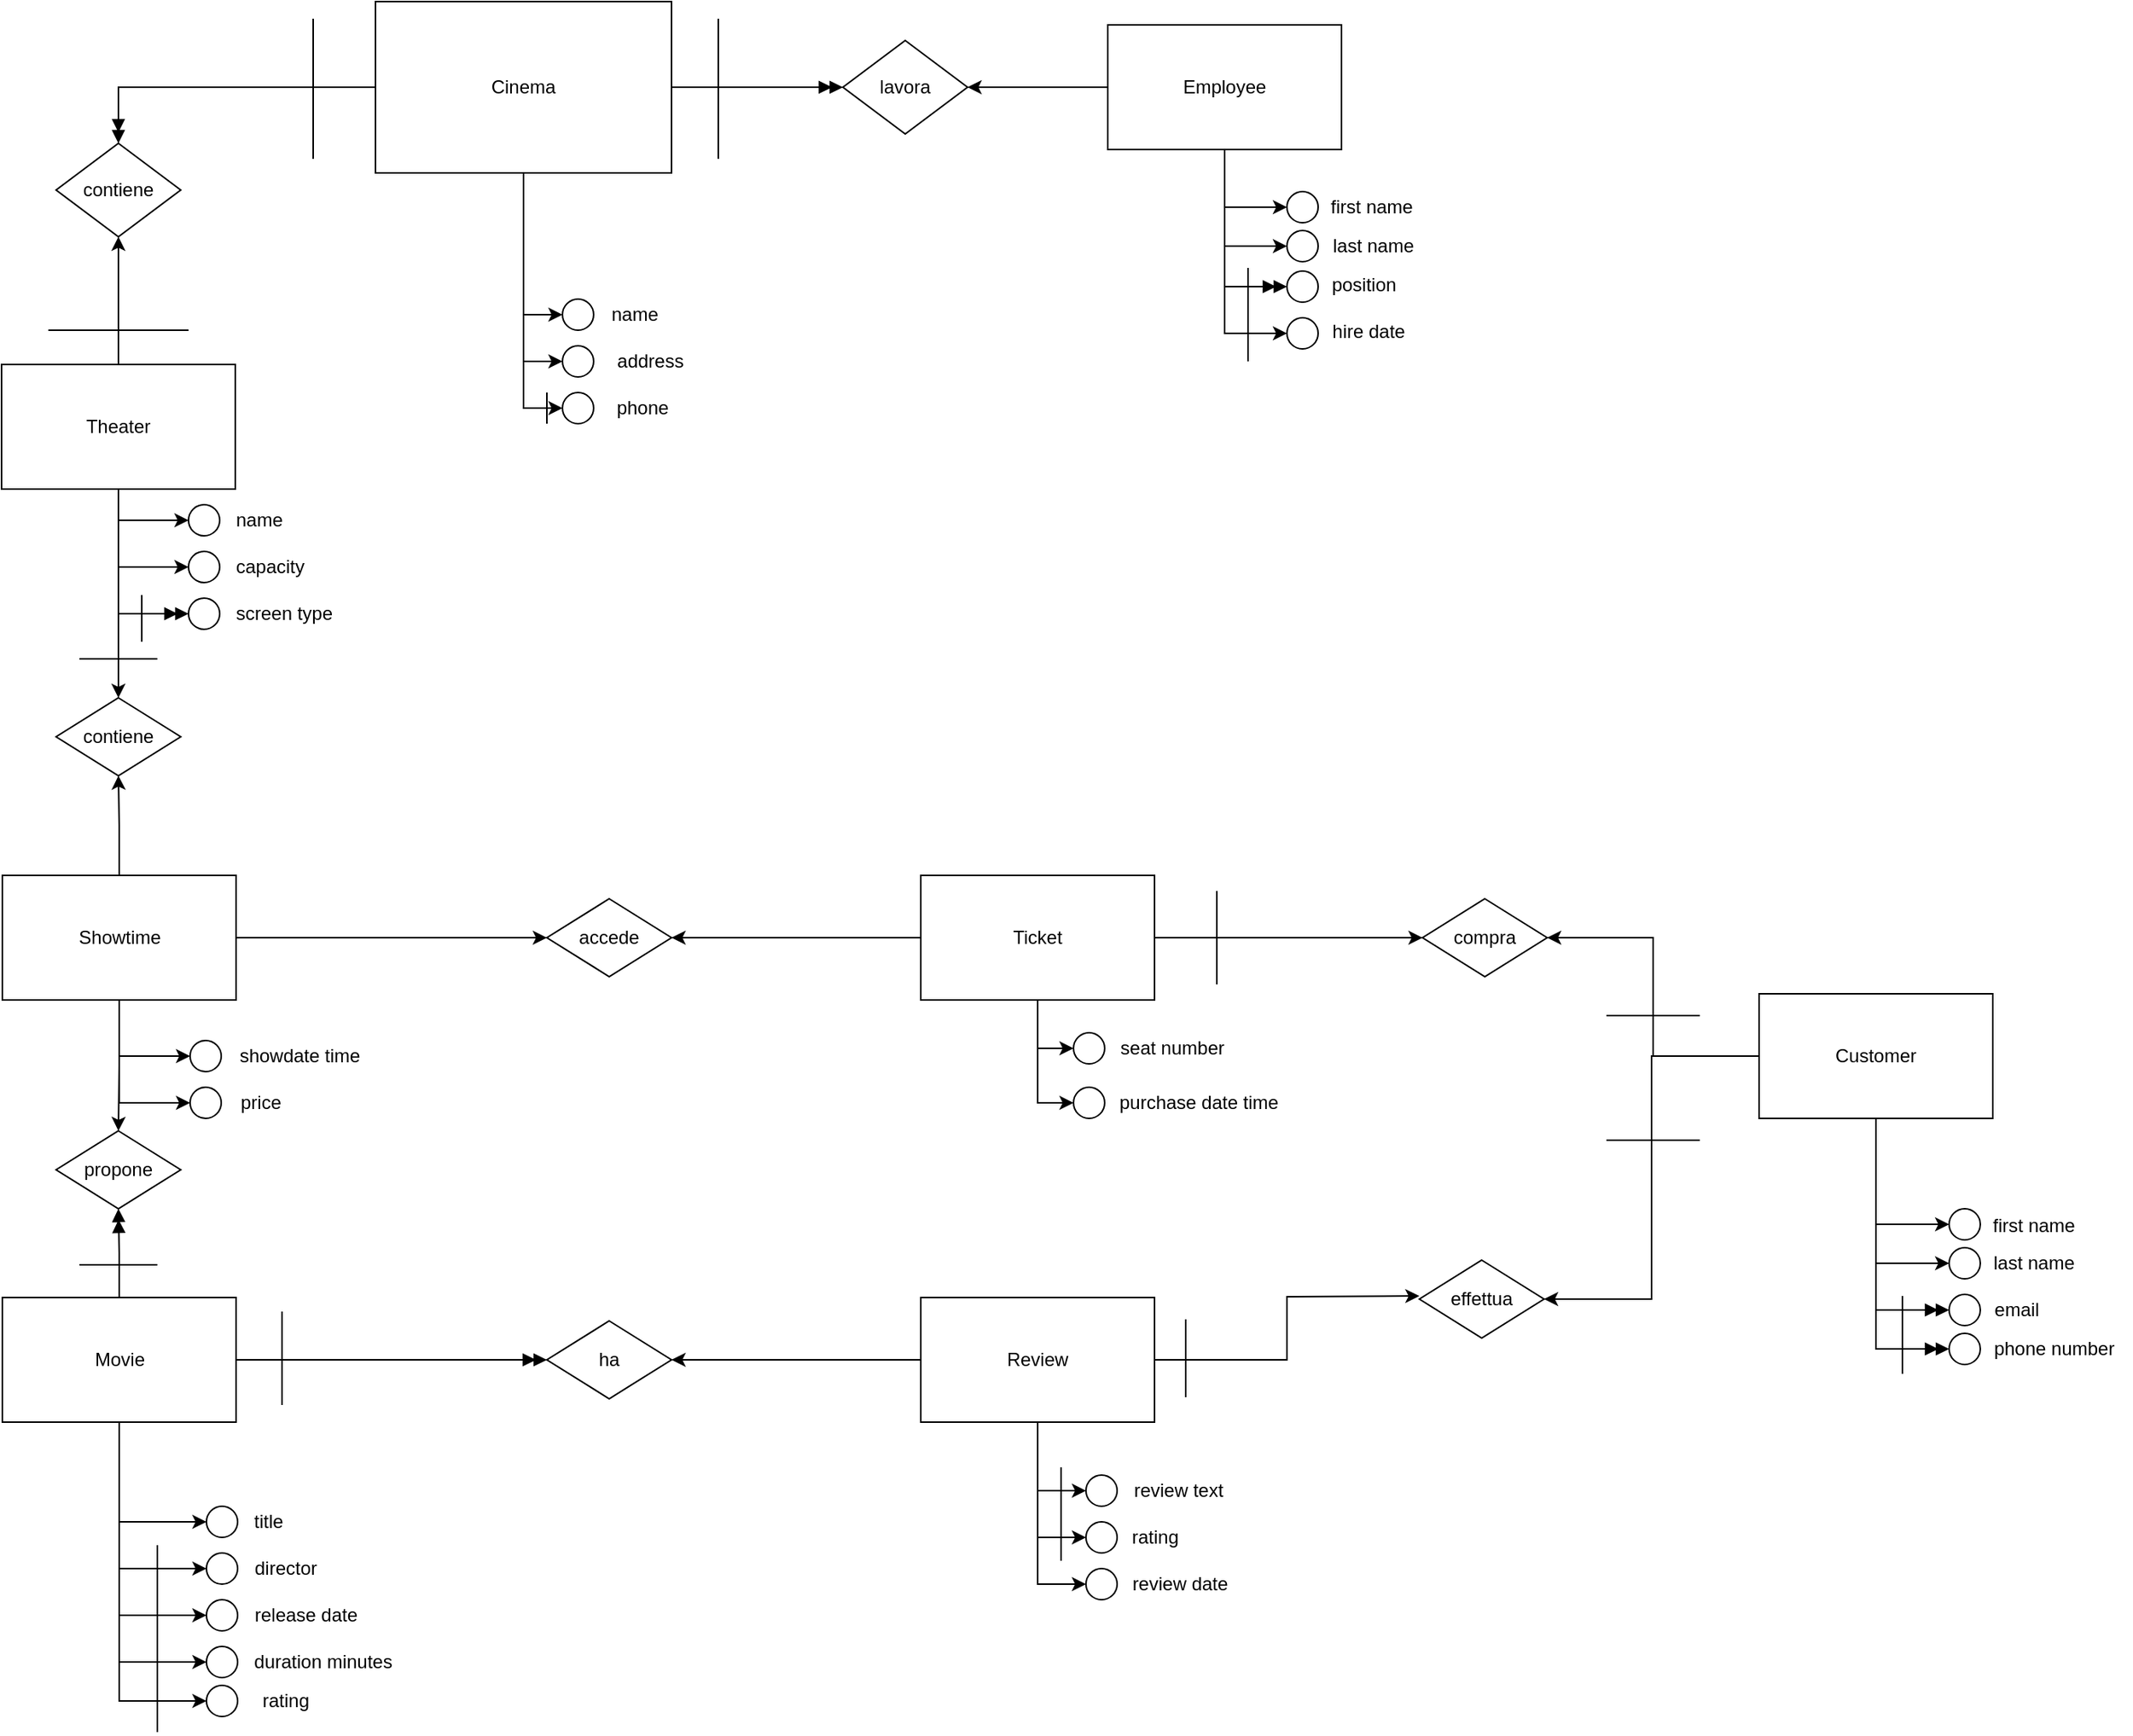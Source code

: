 <mxfile version="23.1.5" type="device">
  <diagram name="Pagina-1" id="6ZSMdHpR4-rC5X0mY254">
    <mxGraphModel dx="2300" dy="1699" grid="1" gridSize="10" guides="1" tooltips="1" connect="1" arrows="1" fold="1" page="0" pageScale="1" pageWidth="827" pageHeight="1169" math="0" shadow="0">
      <root>
        <mxCell id="0" />
        <mxCell id="1" parent="0" />
        <mxCell id="l6iWQp9dj2jAlaysU-fF-5" style="edgeStyle=orthogonalEdgeStyle;rounded=0;orthogonalLoop=1;jettySize=auto;html=1;entryX=0;entryY=0.5;entryDx=0;entryDy=0;" parent="1" source="l6iWQp9dj2jAlaysU-fF-1" target="l6iWQp9dj2jAlaysU-fF-4" edge="1">
          <mxGeometry relative="1" as="geometry" />
        </mxCell>
        <mxCell id="l6iWQp9dj2jAlaysU-fF-6" style="edgeStyle=orthogonalEdgeStyle;rounded=0;orthogonalLoop=1;jettySize=auto;html=1;entryX=0;entryY=0.5;entryDx=0;entryDy=0;" parent="1" source="l6iWQp9dj2jAlaysU-fF-1" target="l6iWQp9dj2jAlaysU-fF-3" edge="1">
          <mxGeometry relative="1" as="geometry" />
        </mxCell>
        <mxCell id="l6iWQp9dj2jAlaysU-fF-7" style="edgeStyle=orthogonalEdgeStyle;rounded=0;orthogonalLoop=1;jettySize=auto;html=1;entryX=0;entryY=0.5;entryDx=0;entryDy=0;" parent="1" source="l6iWQp9dj2jAlaysU-fF-1" target="l6iWQp9dj2jAlaysU-fF-2" edge="1">
          <mxGeometry relative="1" as="geometry" />
        </mxCell>
        <mxCell id="l6iWQp9dj2jAlaysU-fF-98" style="edgeStyle=orthogonalEdgeStyle;rounded=0;orthogonalLoop=1;jettySize=auto;html=1;entryX=0.5;entryY=0;entryDx=0;entryDy=0;endArrow=doubleBlock;endFill=1;" parent="1" source="l6iWQp9dj2jAlaysU-fF-1" target="l6iWQp9dj2jAlaysU-fF-97" edge="1">
          <mxGeometry relative="1" as="geometry" />
        </mxCell>
        <mxCell id="l6iWQp9dj2jAlaysU-fF-112" style="edgeStyle=orthogonalEdgeStyle;rounded=0;orthogonalLoop=1;jettySize=auto;html=1;entryX=0;entryY=0.5;entryDx=0;entryDy=0;endArrow=doubleBlock;endFill=1;" parent="1" source="l6iWQp9dj2jAlaysU-fF-1" target="l6iWQp9dj2jAlaysU-fF-111" edge="1">
          <mxGeometry relative="1" as="geometry" />
        </mxCell>
        <mxCell id="l6iWQp9dj2jAlaysU-fF-1" value="Cinema" style="rounded=0;whiteSpace=wrap;html=1;" parent="1" vertex="1">
          <mxGeometry x="-380" y="-631" width="190" height="110" as="geometry" />
        </mxCell>
        <mxCell id="l6iWQp9dj2jAlaysU-fF-2" value="" style="ellipse;whiteSpace=wrap;html=1;aspect=fixed;" parent="1" vertex="1">
          <mxGeometry x="-260" y="-440" width="20" height="20" as="geometry" />
        </mxCell>
        <mxCell id="l6iWQp9dj2jAlaysU-fF-3" value="" style="ellipse;whiteSpace=wrap;html=1;aspect=fixed;fillColor=#FFFFFF;" parent="1" vertex="1">
          <mxGeometry x="-260" y="-410" width="20" height="20" as="geometry" />
        </mxCell>
        <mxCell id="l6iWQp9dj2jAlaysU-fF-4" value="" style="ellipse;whiteSpace=wrap;html=1;aspect=fixed;" parent="1" vertex="1">
          <mxGeometry x="-260" y="-380" width="20" height="20" as="geometry" />
        </mxCell>
        <mxCell id="l6iWQp9dj2jAlaysU-fF-8" value="name" style="text;html=1;align=center;verticalAlign=middle;resizable=0;points=[];autosize=1;strokeColor=none;fillColor=none;" parent="1" vertex="1">
          <mxGeometry x="-239" y="-445" width="50" height="30" as="geometry" />
        </mxCell>
        <mxCell id="l6iWQp9dj2jAlaysU-fF-9" value="address" style="text;html=1;align=center;verticalAlign=middle;resizable=0;points=[];autosize=1;strokeColor=none;fillColor=none;" parent="1" vertex="1">
          <mxGeometry x="-239" y="-415" width="70" height="30" as="geometry" />
        </mxCell>
        <mxCell id="l6iWQp9dj2jAlaysU-fF-10" value="phone" style="text;html=1;align=center;verticalAlign=middle;resizable=0;points=[];autosize=1;strokeColor=none;fillColor=none;" parent="1" vertex="1">
          <mxGeometry x="-239" y="-385" width="60" height="30" as="geometry" />
        </mxCell>
        <mxCell id="l6iWQp9dj2jAlaysU-fF-19" style="edgeStyle=orthogonalEdgeStyle;rounded=0;orthogonalLoop=1;jettySize=auto;html=1;entryX=0;entryY=0.5;entryDx=0;entryDy=0;endArrow=doubleBlock;endFill=1;" parent="1" source="l6iWQp9dj2jAlaysU-fF-11" target="l6iWQp9dj2jAlaysU-fF-15" edge="1">
          <mxGeometry relative="1" as="geometry" />
        </mxCell>
        <mxCell id="l6iWQp9dj2jAlaysU-fF-20" style="edgeStyle=orthogonalEdgeStyle;rounded=0;orthogonalLoop=1;jettySize=auto;html=1;entryX=0;entryY=0.5;entryDx=0;entryDy=0;" parent="1" source="l6iWQp9dj2jAlaysU-fF-11" target="l6iWQp9dj2jAlaysU-fF-14" edge="1">
          <mxGeometry relative="1" as="geometry" />
        </mxCell>
        <mxCell id="l6iWQp9dj2jAlaysU-fF-21" style="edgeStyle=orthogonalEdgeStyle;rounded=0;orthogonalLoop=1;jettySize=auto;html=1;entryX=0;entryY=0.5;entryDx=0;entryDy=0;" parent="1" source="l6iWQp9dj2jAlaysU-fF-11" target="l6iWQp9dj2jAlaysU-fF-13" edge="1">
          <mxGeometry relative="1" as="geometry" />
        </mxCell>
        <mxCell id="l6iWQp9dj2jAlaysU-fF-99" style="edgeStyle=orthogonalEdgeStyle;rounded=0;orthogonalLoop=1;jettySize=auto;html=1;entryX=0.5;entryY=1;entryDx=0;entryDy=0;endArrow=classic;endFill=1;" parent="1" source="l6iWQp9dj2jAlaysU-fF-11" target="l6iWQp9dj2jAlaysU-fF-97" edge="1">
          <mxGeometry relative="1" as="geometry" />
        </mxCell>
        <mxCell id="l6iWQp9dj2jAlaysU-fF-122" style="edgeStyle=orthogonalEdgeStyle;rounded=0;orthogonalLoop=1;jettySize=auto;html=1;entryX=0.5;entryY=0;entryDx=0;entryDy=0;endArrow=classic;endFill=1;" parent="1" source="l6iWQp9dj2jAlaysU-fF-11" target="l6iWQp9dj2jAlaysU-fF-121" edge="1">
          <mxGeometry relative="1" as="geometry" />
        </mxCell>
        <mxCell id="l6iWQp9dj2jAlaysU-fF-11" value="Theater" style="rounded=0;whiteSpace=wrap;html=1;" parent="1" vertex="1">
          <mxGeometry x="-620" y="-398" width="150" height="80" as="geometry" />
        </mxCell>
        <mxCell id="l6iWQp9dj2jAlaysU-fF-13" value="" style="ellipse;whiteSpace=wrap;html=1;aspect=fixed;" parent="1" vertex="1">
          <mxGeometry x="-500" y="-308" width="20" height="20" as="geometry" />
        </mxCell>
        <mxCell id="l6iWQp9dj2jAlaysU-fF-14" value="" style="ellipse;whiteSpace=wrap;html=1;aspect=fixed;" parent="1" vertex="1">
          <mxGeometry x="-500" y="-278" width="20" height="20" as="geometry" />
        </mxCell>
        <mxCell id="l6iWQp9dj2jAlaysU-fF-15" value="" style="ellipse;whiteSpace=wrap;html=1;aspect=fixed;" parent="1" vertex="1">
          <mxGeometry x="-500" y="-248" width="20" height="20" as="geometry" />
        </mxCell>
        <mxCell id="l6iWQp9dj2jAlaysU-fF-16" value="name" style="text;html=1;align=center;verticalAlign=middle;resizable=0;points=[];autosize=1;strokeColor=none;fillColor=none;" parent="1" vertex="1">
          <mxGeometry x="-480" y="-313" width="50" height="30" as="geometry" />
        </mxCell>
        <mxCell id="l6iWQp9dj2jAlaysU-fF-17" value="capacity" style="text;html=1;align=center;verticalAlign=middle;resizable=0;points=[];autosize=1;strokeColor=none;fillColor=none;" parent="1" vertex="1">
          <mxGeometry x="-483" y="-283" width="70" height="30" as="geometry" />
        </mxCell>
        <mxCell id="l6iWQp9dj2jAlaysU-fF-18" value="screen type" style="text;html=1;align=center;verticalAlign=middle;resizable=0;points=[];autosize=1;strokeColor=none;fillColor=none;" parent="1" vertex="1">
          <mxGeometry x="-484" y="-253" width="90" height="30" as="geometry" />
        </mxCell>
        <mxCell id="l6iWQp9dj2jAlaysU-fF-30" style="edgeStyle=orthogonalEdgeStyle;rounded=0;orthogonalLoop=1;jettySize=auto;html=1;entryX=0;entryY=0.5;entryDx=0;entryDy=0;" parent="1" source="l6iWQp9dj2jAlaysU-fF-22" target="l6iWQp9dj2jAlaysU-fF-26" edge="1">
          <mxGeometry relative="1" as="geometry" />
        </mxCell>
        <mxCell id="l6iWQp9dj2jAlaysU-fF-31" style="edgeStyle=orthogonalEdgeStyle;rounded=0;orthogonalLoop=1;jettySize=auto;html=1;entryX=0;entryY=0.5;entryDx=0;entryDy=0;" parent="1" source="l6iWQp9dj2jAlaysU-fF-22" target="l6iWQp9dj2jAlaysU-fF-25" edge="1">
          <mxGeometry relative="1" as="geometry" />
        </mxCell>
        <mxCell id="l6iWQp9dj2jAlaysU-fF-32" style="edgeStyle=orthogonalEdgeStyle;rounded=0;orthogonalLoop=1;jettySize=auto;html=1;entryX=0;entryY=0.5;entryDx=0;entryDy=0;" parent="1" source="l6iWQp9dj2jAlaysU-fF-22" target="l6iWQp9dj2jAlaysU-fF-24" edge="1">
          <mxGeometry relative="1" as="geometry" />
        </mxCell>
        <mxCell id="l6iWQp9dj2jAlaysU-fF-35" style="edgeStyle=orthogonalEdgeStyle;rounded=0;orthogonalLoop=1;jettySize=auto;html=1;entryX=0;entryY=0.5;entryDx=0;entryDy=0;" parent="1" source="l6iWQp9dj2jAlaysU-fF-22" target="l6iWQp9dj2jAlaysU-fF-33" edge="1">
          <mxGeometry relative="1" as="geometry" />
        </mxCell>
        <mxCell id="l6iWQp9dj2jAlaysU-fF-36" style="edgeStyle=orthogonalEdgeStyle;rounded=0;orthogonalLoop=1;jettySize=auto;html=1;entryX=0;entryY=0.5;entryDx=0;entryDy=0;" parent="1" source="l6iWQp9dj2jAlaysU-fF-22" target="l6iWQp9dj2jAlaysU-fF-34" edge="1">
          <mxGeometry relative="1" as="geometry" />
        </mxCell>
        <mxCell id="vr4257gKs70EG6Qa4sg_-27" style="edgeStyle=orthogonalEdgeStyle;rounded=0;orthogonalLoop=1;jettySize=auto;html=1;entryX=0;entryY=0.5;entryDx=0;entryDy=0;endArrow=doubleBlock;endFill=1;" parent="1" source="l6iWQp9dj2jAlaysU-fF-22" target="vr4257gKs70EG6Qa4sg_-23" edge="1">
          <mxGeometry relative="1" as="geometry" />
        </mxCell>
        <mxCell id="vr4257gKs70EG6Qa4sg_-33" style="edgeStyle=orthogonalEdgeStyle;rounded=0;orthogonalLoop=1;jettySize=auto;html=1;entryX=0.5;entryY=1;entryDx=0;entryDy=0;endArrow=doubleBlock;endFill=1;" parent="1" source="l6iWQp9dj2jAlaysU-fF-22" target="vr4257gKs70EG6Qa4sg_-28" edge="1">
          <mxGeometry relative="1" as="geometry" />
        </mxCell>
        <mxCell id="l6iWQp9dj2jAlaysU-fF-22" value="Movie" style="rounded=0;whiteSpace=wrap;html=1;" parent="1" vertex="1">
          <mxGeometry x="-619.5" y="201" width="150" height="80" as="geometry" />
        </mxCell>
        <mxCell id="l6iWQp9dj2jAlaysU-fF-24" value="" style="ellipse;whiteSpace=wrap;html=1;aspect=fixed;" parent="1" vertex="1">
          <mxGeometry x="-488.5" y="335" width="20" height="20" as="geometry" />
        </mxCell>
        <mxCell id="l6iWQp9dj2jAlaysU-fF-25" value="" style="ellipse;whiteSpace=wrap;html=1;aspect=fixed;" parent="1" vertex="1">
          <mxGeometry x="-488.5" y="365" width="20" height="20" as="geometry" />
        </mxCell>
        <mxCell id="l6iWQp9dj2jAlaysU-fF-26" value="" style="ellipse;whiteSpace=wrap;html=1;aspect=fixed;" parent="1" vertex="1">
          <mxGeometry x="-488.5" y="395" width="20" height="20" as="geometry" />
        </mxCell>
        <mxCell id="l6iWQp9dj2jAlaysU-fF-27" value="title" style="text;html=1;align=center;verticalAlign=middle;resizable=0;points=[];autosize=1;strokeColor=none;fillColor=none;" parent="1" vertex="1">
          <mxGeometry x="-469.5" y="330" width="40" height="30" as="geometry" />
        </mxCell>
        <mxCell id="l6iWQp9dj2jAlaysU-fF-28" value="director" style="text;html=1;align=center;verticalAlign=middle;resizable=0;points=[];autosize=1;strokeColor=none;fillColor=none;" parent="1" vertex="1">
          <mxGeometry x="-468.5" y="360" width="60" height="30" as="geometry" />
        </mxCell>
        <mxCell id="l6iWQp9dj2jAlaysU-fF-29" value="release date" style="text;html=1;align=center;verticalAlign=middle;resizable=0;points=[];autosize=1;strokeColor=none;fillColor=none;" parent="1" vertex="1">
          <mxGeometry x="-470.5" y="390" width="90" height="30" as="geometry" />
        </mxCell>
        <mxCell id="l6iWQp9dj2jAlaysU-fF-33" value="" style="ellipse;whiteSpace=wrap;html=1;aspect=fixed;" parent="1" vertex="1">
          <mxGeometry x="-488.5" y="425" width="20" height="20" as="geometry" />
        </mxCell>
        <mxCell id="l6iWQp9dj2jAlaysU-fF-34" value="" style="ellipse;whiteSpace=wrap;html=1;aspect=fixed;" parent="1" vertex="1">
          <mxGeometry x="-488.5" y="450" width="20" height="20" as="geometry" />
        </mxCell>
        <mxCell id="l6iWQp9dj2jAlaysU-fF-37" value="duration minutes" style="text;html=1;align=center;verticalAlign=middle;resizable=0;points=[];autosize=1;strokeColor=none;fillColor=none;" parent="1" vertex="1">
          <mxGeometry x="-469.5" y="420" width="110" height="30" as="geometry" />
        </mxCell>
        <mxCell id="l6iWQp9dj2jAlaysU-fF-38" value="rating" style="text;html=1;align=center;verticalAlign=middle;resizable=0;points=[];autosize=1;strokeColor=none;fillColor=none;" parent="1" vertex="1">
          <mxGeometry x="-463.5" y="445" width="50" height="30" as="geometry" />
        </mxCell>
        <mxCell id="l6iWQp9dj2jAlaysU-fF-41" value="" style="ellipse;whiteSpace=wrap;html=1;aspect=fixed;" parent="1" vertex="1">
          <mxGeometry x="-499" y="66" width="20" height="20" as="geometry" />
        </mxCell>
        <mxCell id="l6iWQp9dj2jAlaysU-fF-42" value="" style="ellipse;whiteSpace=wrap;html=1;aspect=fixed;" parent="1" vertex="1">
          <mxGeometry x="-499" y="36" width="20" height="20" as="geometry" />
        </mxCell>
        <mxCell id="l6iWQp9dj2jAlaysU-fF-43" value="showdate time" style="text;html=1;align=center;verticalAlign=middle;resizable=0;points=[];autosize=1;strokeColor=none;fillColor=none;" parent="1" vertex="1">
          <mxGeometry x="-479" y="31" width="100" height="30" as="geometry" />
        </mxCell>
        <mxCell id="l6iWQp9dj2jAlaysU-fF-44" value="price" style="text;html=1;align=center;verticalAlign=middle;resizable=0;points=[];autosize=1;strokeColor=none;fillColor=none;" parent="1" vertex="1">
          <mxGeometry x="-479" y="61" width="50" height="30" as="geometry" />
        </mxCell>
        <mxCell id="l6iWQp9dj2jAlaysU-fF-48" value="" style="ellipse;whiteSpace=wrap;html=1;aspect=fixed;" parent="1" vertex="1">
          <mxGeometry x="68" y="66" width="20" height="20" as="geometry" />
        </mxCell>
        <mxCell id="l6iWQp9dj2jAlaysU-fF-49" value="" style="ellipse;whiteSpace=wrap;html=1;aspect=fixed;" parent="1" vertex="1">
          <mxGeometry x="68" y="31" width="20" height="20" as="geometry" />
        </mxCell>
        <mxCell id="l6iWQp9dj2jAlaysU-fF-52" value="seat number" style="text;html=1;align=center;verticalAlign=middle;resizable=0;points=[];autosize=1;strokeColor=none;fillColor=none;" parent="1" vertex="1">
          <mxGeometry x="86" y="26" width="90" height="30" as="geometry" />
        </mxCell>
        <mxCell id="l6iWQp9dj2jAlaysU-fF-53" value="purchase date time" style="text;html=1;align=center;verticalAlign=middle;resizable=0;points=[];autosize=1;strokeColor=none;fillColor=none;" parent="1" vertex="1">
          <mxGeometry x="83" y="61" width="130" height="30" as="geometry" />
        </mxCell>
        <mxCell id="vr4257gKs70EG6Qa4sg_-15" style="edgeStyle=orthogonalEdgeStyle;rounded=0;orthogonalLoop=1;jettySize=auto;html=1;entryX=1;entryY=0.5;entryDx=0;entryDy=0;" parent="1" source="l6iWQp9dj2jAlaysU-fF-54" target="vr4257gKs70EG6Qa4sg_-13" edge="1">
          <mxGeometry relative="1" as="geometry" />
        </mxCell>
        <mxCell id="vr4257gKs70EG6Qa4sg_-17" style="edgeStyle=orthogonalEdgeStyle;rounded=0;orthogonalLoop=1;jettySize=auto;html=1;entryX=1;entryY=0.5;entryDx=0;entryDy=0;endArrow=classic;endFill=1;" parent="1" source="l6iWQp9dj2jAlaysU-fF-54" target="vr4257gKs70EG6Qa4sg_-16" edge="1">
          <mxGeometry relative="1" as="geometry" />
        </mxCell>
        <mxCell id="vr4257gKs70EG6Qa4sg_-19" style="edgeStyle=orthogonalEdgeStyle;rounded=0;orthogonalLoop=1;jettySize=auto;html=1;entryX=0;entryY=0.5;entryDx=0;entryDy=0;endArrow=doubleBlock;endFill=1;" parent="1" source="l6iWQp9dj2jAlaysU-fF-54" target="l6iWQp9dj2jAlaysU-fF-63" edge="1">
          <mxGeometry relative="1" as="geometry" />
        </mxCell>
        <mxCell id="vr4257gKs70EG6Qa4sg_-20" style="edgeStyle=orthogonalEdgeStyle;rounded=0;orthogonalLoop=1;jettySize=auto;html=1;entryX=0;entryY=0.5;entryDx=0;entryDy=0;endArrow=doubleBlock;endFill=1;" parent="1" source="l6iWQp9dj2jAlaysU-fF-54" target="l6iWQp9dj2jAlaysU-fF-55" edge="1">
          <mxGeometry relative="1" as="geometry" />
        </mxCell>
        <mxCell id="vr4257gKs70EG6Qa4sg_-21" style="edgeStyle=orthogonalEdgeStyle;rounded=0;orthogonalLoop=1;jettySize=auto;html=1;entryX=0;entryY=0.5;entryDx=0;entryDy=0;" parent="1" source="l6iWQp9dj2jAlaysU-fF-54" target="l6iWQp9dj2jAlaysU-fF-56" edge="1">
          <mxGeometry relative="1" as="geometry" />
        </mxCell>
        <mxCell id="vr4257gKs70EG6Qa4sg_-22" style="edgeStyle=orthogonalEdgeStyle;rounded=0;orthogonalLoop=1;jettySize=auto;html=1;entryX=0;entryY=0.5;entryDx=0;entryDy=0;" parent="1" source="l6iWQp9dj2jAlaysU-fF-54" target="l6iWQp9dj2jAlaysU-fF-57" edge="1">
          <mxGeometry relative="1" as="geometry" />
        </mxCell>
        <mxCell id="l6iWQp9dj2jAlaysU-fF-54" value="Customer" style="rounded=0;whiteSpace=wrap;html=1;" parent="1" vertex="1">
          <mxGeometry x="508" y="6" width="150" height="80" as="geometry" />
        </mxCell>
        <mxCell id="l6iWQp9dj2jAlaysU-fF-55" value="" style="ellipse;whiteSpace=wrap;html=1;aspect=fixed;" parent="1" vertex="1">
          <mxGeometry x="630" y="199" width="20" height="20" as="geometry" />
        </mxCell>
        <mxCell id="l6iWQp9dj2jAlaysU-fF-56" value="" style="ellipse;whiteSpace=wrap;html=1;aspect=fixed;" parent="1" vertex="1">
          <mxGeometry x="630" y="169" width="20" height="20" as="geometry" />
        </mxCell>
        <mxCell id="l6iWQp9dj2jAlaysU-fF-57" value="" style="ellipse;whiteSpace=wrap;html=1;aspect=fixed;" parent="1" vertex="1">
          <mxGeometry x="630" y="144" width="20" height="20" as="geometry" />
        </mxCell>
        <mxCell id="l6iWQp9dj2jAlaysU-fF-63" value="" style="ellipse;whiteSpace=wrap;html=1;aspect=fixed;" parent="1" vertex="1">
          <mxGeometry x="630" y="224" width="20" height="20" as="geometry" />
        </mxCell>
        <mxCell id="l6iWQp9dj2jAlaysU-fF-65" value="first name" style="text;html=1;align=center;verticalAlign=middle;resizable=0;points=[];autosize=1;strokeColor=none;fillColor=none;" parent="1" vertex="1">
          <mxGeometry x="644" y="140" width="80" height="30" as="geometry" />
        </mxCell>
        <mxCell id="l6iWQp9dj2jAlaysU-fF-66" value="last name" style="text;html=1;align=center;verticalAlign=middle;resizable=0;points=[];autosize=1;strokeColor=none;fillColor=none;" parent="1" vertex="1">
          <mxGeometry x="644" y="164" width="80" height="30" as="geometry" />
        </mxCell>
        <mxCell id="l6iWQp9dj2jAlaysU-fF-67" value="email" style="text;html=1;align=center;verticalAlign=middle;resizable=0;points=[];autosize=1;strokeColor=none;fillColor=none;" parent="1" vertex="1">
          <mxGeometry x="648" y="194" width="50" height="30" as="geometry" />
        </mxCell>
        <mxCell id="l6iWQp9dj2jAlaysU-fF-68" value="phone number" style="text;html=1;align=center;verticalAlign=middle;resizable=0;points=[];autosize=1;strokeColor=none;fillColor=none;" parent="1" vertex="1">
          <mxGeometry x="647" y="219" width="100" height="30" as="geometry" />
        </mxCell>
        <mxCell id="l6iWQp9dj2jAlaysU-fF-70" value="" style="ellipse;whiteSpace=wrap;html=1;aspect=fixed;" parent="1" vertex="1">
          <mxGeometry x="76" y="315" width="20" height="20" as="geometry" />
        </mxCell>
        <mxCell id="l6iWQp9dj2jAlaysU-fF-71" value="review text" style="text;html=1;align=center;verticalAlign=middle;resizable=0;points=[];autosize=1;strokeColor=none;fillColor=none;" parent="1" vertex="1">
          <mxGeometry x="95" y="310" width="80" height="30" as="geometry" />
        </mxCell>
        <mxCell id="l6iWQp9dj2jAlaysU-fF-72" value="" style="ellipse;whiteSpace=wrap;html=1;aspect=fixed;" parent="1" vertex="1">
          <mxGeometry x="76" y="345" width="20" height="20" as="geometry" />
        </mxCell>
        <mxCell id="l6iWQp9dj2jAlaysU-fF-73" value="" style="ellipse;whiteSpace=wrap;html=1;aspect=fixed;" parent="1" vertex="1">
          <mxGeometry x="76" y="375" width="20" height="20" as="geometry" />
        </mxCell>
        <mxCell id="l6iWQp9dj2jAlaysU-fF-74" value="rating" style="text;html=1;align=center;verticalAlign=middle;resizable=0;points=[];autosize=1;strokeColor=none;fillColor=none;" parent="1" vertex="1">
          <mxGeometry x="95" y="340" width="50" height="30" as="geometry" />
        </mxCell>
        <mxCell id="l6iWQp9dj2jAlaysU-fF-75" value="review date" style="text;html=1;align=center;verticalAlign=middle;resizable=0;points=[];autosize=1;strokeColor=none;fillColor=none;" parent="1" vertex="1">
          <mxGeometry x="96" y="370" width="80" height="30" as="geometry" />
        </mxCell>
        <mxCell id="l6iWQp9dj2jAlaysU-fF-85" style="edgeStyle=orthogonalEdgeStyle;rounded=0;orthogonalLoop=1;jettySize=auto;html=1;entryX=0;entryY=0.5;entryDx=0;entryDy=0;" parent="1" source="l6iWQp9dj2jAlaysU-fF-79" target="l6iWQp9dj2jAlaysU-fF-84" edge="1">
          <mxGeometry relative="1" as="geometry" />
        </mxCell>
        <mxCell id="l6iWQp9dj2jAlaysU-fF-86" style="edgeStyle=orthogonalEdgeStyle;rounded=0;orthogonalLoop=1;jettySize=auto;html=1;entryX=0;entryY=0.5;entryDx=0;entryDy=0;endArrow=doubleBlock;endFill=1;" parent="1" source="l6iWQp9dj2jAlaysU-fF-79" target="l6iWQp9dj2jAlaysU-fF-81" edge="1">
          <mxGeometry relative="1" as="geometry" />
        </mxCell>
        <mxCell id="l6iWQp9dj2jAlaysU-fF-87" style="edgeStyle=orthogonalEdgeStyle;rounded=0;orthogonalLoop=1;jettySize=auto;html=1;entryX=0;entryY=0.5;entryDx=0;entryDy=0;" parent="1" source="l6iWQp9dj2jAlaysU-fF-79" target="l6iWQp9dj2jAlaysU-fF-82" edge="1">
          <mxGeometry relative="1" as="geometry" />
        </mxCell>
        <mxCell id="l6iWQp9dj2jAlaysU-fF-88" style="edgeStyle=orthogonalEdgeStyle;rounded=0;orthogonalLoop=1;jettySize=auto;html=1;entryX=0;entryY=0.5;entryDx=0;entryDy=0;" parent="1" source="l6iWQp9dj2jAlaysU-fF-79" target="l6iWQp9dj2jAlaysU-fF-83" edge="1">
          <mxGeometry relative="1" as="geometry" />
        </mxCell>
        <mxCell id="l6iWQp9dj2jAlaysU-fF-113" style="edgeStyle=orthogonalEdgeStyle;rounded=0;orthogonalLoop=1;jettySize=auto;html=1;entryX=1;entryY=0.5;entryDx=0;entryDy=0;" parent="1" source="l6iWQp9dj2jAlaysU-fF-79" target="l6iWQp9dj2jAlaysU-fF-111" edge="1">
          <mxGeometry relative="1" as="geometry">
            <mxPoint x="10" y="-576" as="targetPoint" />
          </mxGeometry>
        </mxCell>
        <mxCell id="l6iWQp9dj2jAlaysU-fF-79" value="Employee" style="rounded=0;whiteSpace=wrap;html=1;" parent="1" vertex="1">
          <mxGeometry x="90" y="-616" width="150" height="80" as="geometry" />
        </mxCell>
        <mxCell id="l6iWQp9dj2jAlaysU-fF-81" value="" style="ellipse;whiteSpace=wrap;html=1;aspect=fixed;" parent="1" vertex="1">
          <mxGeometry x="205" y="-458" width="20" height="20" as="geometry" />
        </mxCell>
        <mxCell id="l6iWQp9dj2jAlaysU-fF-82" value="" style="ellipse;whiteSpace=wrap;html=1;aspect=fixed;" parent="1" vertex="1">
          <mxGeometry x="205" y="-484" width="20" height="20" as="geometry" />
        </mxCell>
        <mxCell id="l6iWQp9dj2jAlaysU-fF-83" value="" style="ellipse;whiteSpace=wrap;html=1;aspect=fixed;" parent="1" vertex="1">
          <mxGeometry x="205" y="-509" width="20" height="20" as="geometry" />
        </mxCell>
        <mxCell id="l6iWQp9dj2jAlaysU-fF-84" value="" style="ellipse;whiteSpace=wrap;html=1;aspect=fixed;" parent="1" vertex="1">
          <mxGeometry x="205" y="-428" width="20" height="20" as="geometry" />
        </mxCell>
        <mxCell id="l6iWQp9dj2jAlaysU-fF-89" value="first name" style="text;html=1;align=center;verticalAlign=middle;resizable=0;points=[];autosize=1;strokeColor=none;fillColor=none;" parent="1" vertex="1">
          <mxGeometry x="219" y="-514" width="80" height="30" as="geometry" />
        </mxCell>
        <mxCell id="l6iWQp9dj2jAlaysU-fF-90" value="last name" style="text;html=1;align=center;verticalAlign=middle;resizable=0;points=[];autosize=1;strokeColor=none;fillColor=none;" parent="1" vertex="1">
          <mxGeometry x="220" y="-489" width="80" height="30" as="geometry" />
        </mxCell>
        <mxCell id="l6iWQp9dj2jAlaysU-fF-91" value="position" style="text;html=1;align=center;verticalAlign=middle;resizable=0;points=[];autosize=1;strokeColor=none;fillColor=none;" parent="1" vertex="1">
          <mxGeometry x="224" y="-464" width="60" height="30" as="geometry" />
        </mxCell>
        <mxCell id="l6iWQp9dj2jAlaysU-fF-92" value="hire date" style="text;html=1;align=center;verticalAlign=middle;resizable=0;points=[];autosize=1;strokeColor=none;fillColor=none;" parent="1" vertex="1">
          <mxGeometry x="222" y="-434" width="70" height="30" as="geometry" />
        </mxCell>
        <mxCell id="l6iWQp9dj2jAlaysU-fF-97" value="contiene" style="rhombus;whiteSpace=wrap;html=1;" parent="1" vertex="1">
          <mxGeometry x="-585" y="-540" width="80" height="60" as="geometry" />
        </mxCell>
        <mxCell id="l6iWQp9dj2jAlaysU-fF-111" value="lavora" style="rhombus;whiteSpace=wrap;html=1;" parent="1" vertex="1">
          <mxGeometry x="-80" y="-606" width="80" height="60" as="geometry" />
        </mxCell>
        <mxCell id="l6iWQp9dj2jAlaysU-fF-123" style="edgeStyle=orthogonalEdgeStyle;rounded=0;orthogonalLoop=1;jettySize=auto;html=1;entryX=0.5;entryY=1;entryDx=0;entryDy=0;" parent="1" source="l6iWQp9dj2jAlaysU-fF-119" target="l6iWQp9dj2jAlaysU-fF-121" edge="1">
          <mxGeometry relative="1" as="geometry" />
        </mxCell>
        <mxCell id="vr4257gKs70EG6Qa4sg_-29" style="edgeStyle=orthogonalEdgeStyle;rounded=0;orthogonalLoop=1;jettySize=auto;html=1;entryX=0;entryY=0.5;entryDx=0;entryDy=0;" parent="1" source="l6iWQp9dj2jAlaysU-fF-119" target="l6iWQp9dj2jAlaysU-fF-41" edge="1">
          <mxGeometry relative="1" as="geometry" />
        </mxCell>
        <mxCell id="vr4257gKs70EG6Qa4sg_-30" style="edgeStyle=orthogonalEdgeStyle;rounded=0;orthogonalLoop=1;jettySize=auto;html=1;entryX=0;entryY=0.5;entryDx=0;entryDy=0;" parent="1" source="l6iWQp9dj2jAlaysU-fF-119" target="l6iWQp9dj2jAlaysU-fF-42" edge="1">
          <mxGeometry relative="1" as="geometry" />
        </mxCell>
        <mxCell id="vr4257gKs70EG6Qa4sg_-31" style="edgeStyle=orthogonalEdgeStyle;rounded=0;orthogonalLoop=1;jettySize=auto;html=1;entryX=0.5;entryY=0;entryDx=0;entryDy=0;" parent="1" source="l6iWQp9dj2jAlaysU-fF-119" target="vr4257gKs70EG6Qa4sg_-28" edge="1">
          <mxGeometry relative="1" as="geometry" />
        </mxCell>
        <mxCell id="l6iWQp9dj2jAlaysU-fF-119" value="Showtime" style="rounded=0;whiteSpace=wrap;html=1;" parent="1" vertex="1">
          <mxGeometry x="-619.5" y="-70" width="150" height="80" as="geometry" />
        </mxCell>
        <mxCell id="l6iWQp9dj2jAlaysU-fF-121" value="contiene" style="rhombus;whiteSpace=wrap;html=1;" parent="1" vertex="1">
          <mxGeometry x="-585" y="-184" width="80" height="50" as="geometry" />
        </mxCell>
        <mxCell id="vr4257gKs70EG6Qa4sg_-3" style="edgeStyle=orthogonalEdgeStyle;rounded=0;orthogonalLoop=1;jettySize=auto;html=1;entryX=0;entryY=0.5;entryDx=0;entryDy=0;" parent="1" source="vr4257gKs70EG6Qa4sg_-2" target="l6iWQp9dj2jAlaysU-fF-49" edge="1">
          <mxGeometry relative="1" as="geometry" />
        </mxCell>
        <mxCell id="vr4257gKs70EG6Qa4sg_-4" style="edgeStyle=orthogonalEdgeStyle;rounded=0;orthogonalLoop=1;jettySize=auto;html=1;entryX=0;entryY=0.5;entryDx=0;entryDy=0;" parent="1" source="vr4257gKs70EG6Qa4sg_-2" target="l6iWQp9dj2jAlaysU-fF-48" edge="1">
          <mxGeometry relative="1" as="geometry" />
        </mxCell>
        <mxCell id="vr4257gKs70EG6Qa4sg_-7" style="edgeStyle=orthogonalEdgeStyle;rounded=0;orthogonalLoop=1;jettySize=auto;html=1;entryX=1;entryY=0.5;entryDx=0;entryDy=0;" parent="1" source="vr4257gKs70EG6Qa4sg_-2" target="vr4257gKs70EG6Qa4sg_-5" edge="1">
          <mxGeometry relative="1" as="geometry" />
        </mxCell>
        <mxCell id="vr4257gKs70EG6Qa4sg_-14" style="edgeStyle=orthogonalEdgeStyle;rounded=0;orthogonalLoop=1;jettySize=auto;html=1;" parent="1" source="vr4257gKs70EG6Qa4sg_-2" target="vr4257gKs70EG6Qa4sg_-13" edge="1">
          <mxGeometry relative="1" as="geometry" />
        </mxCell>
        <mxCell id="vr4257gKs70EG6Qa4sg_-2" value="Ticket" style="rounded=0;whiteSpace=wrap;html=1;" parent="1" vertex="1">
          <mxGeometry x="-30" y="-70" width="150" height="80" as="geometry" />
        </mxCell>
        <mxCell id="vr4257gKs70EG6Qa4sg_-5" value="accede" style="rhombus;whiteSpace=wrap;html=1;" parent="1" vertex="1">
          <mxGeometry x="-270" y="-55" width="80" height="50" as="geometry" />
        </mxCell>
        <mxCell id="vr4257gKs70EG6Qa4sg_-6" style="edgeStyle=orthogonalEdgeStyle;rounded=0;orthogonalLoop=1;jettySize=auto;html=1;entryX=0;entryY=0.5;entryDx=0;entryDy=0;" parent="1" source="l6iWQp9dj2jAlaysU-fF-119" target="vr4257gKs70EG6Qa4sg_-5" edge="1">
          <mxGeometry relative="1" as="geometry" />
        </mxCell>
        <mxCell id="vr4257gKs70EG6Qa4sg_-10" style="edgeStyle=orthogonalEdgeStyle;rounded=0;orthogonalLoop=1;jettySize=auto;html=1;entryX=0;entryY=0.5;entryDx=0;entryDy=0;" parent="1" source="vr4257gKs70EG6Qa4sg_-9" target="l6iWQp9dj2jAlaysU-fF-70" edge="1">
          <mxGeometry relative="1" as="geometry" />
        </mxCell>
        <mxCell id="vr4257gKs70EG6Qa4sg_-11" style="edgeStyle=orthogonalEdgeStyle;rounded=0;orthogonalLoop=1;jettySize=auto;html=1;entryX=0;entryY=0.5;entryDx=0;entryDy=0;" parent="1" source="vr4257gKs70EG6Qa4sg_-9" target="l6iWQp9dj2jAlaysU-fF-72" edge="1">
          <mxGeometry relative="1" as="geometry" />
        </mxCell>
        <mxCell id="vr4257gKs70EG6Qa4sg_-12" style="edgeStyle=orthogonalEdgeStyle;rounded=0;orthogonalLoop=1;jettySize=auto;html=1;entryX=0;entryY=0.5;entryDx=0;entryDy=0;" parent="1" source="vr4257gKs70EG6Qa4sg_-9" target="l6iWQp9dj2jAlaysU-fF-73" edge="1">
          <mxGeometry relative="1" as="geometry" />
        </mxCell>
        <mxCell id="vr4257gKs70EG6Qa4sg_-18" style="edgeStyle=orthogonalEdgeStyle;rounded=0;orthogonalLoop=1;jettySize=auto;html=1;" parent="1" source="vr4257gKs70EG6Qa4sg_-9" edge="1">
          <mxGeometry relative="1" as="geometry">
            <mxPoint x="290" y="200.0" as="targetPoint" />
          </mxGeometry>
        </mxCell>
        <mxCell id="vr4257gKs70EG6Qa4sg_-24" style="edgeStyle=orthogonalEdgeStyle;rounded=0;orthogonalLoop=1;jettySize=auto;html=1;entryX=1;entryY=0.5;entryDx=0;entryDy=0;" parent="1" source="vr4257gKs70EG6Qa4sg_-9" target="vr4257gKs70EG6Qa4sg_-23" edge="1">
          <mxGeometry relative="1" as="geometry" />
        </mxCell>
        <mxCell id="vr4257gKs70EG6Qa4sg_-9" value="Review" style="rounded=0;whiteSpace=wrap;html=1;" parent="1" vertex="1">
          <mxGeometry x="-30" y="201" width="150" height="80" as="geometry" />
        </mxCell>
        <mxCell id="vr4257gKs70EG6Qa4sg_-13" value="compra" style="rhombus;whiteSpace=wrap;html=1;" parent="1" vertex="1">
          <mxGeometry x="292" y="-55" width="80" height="50" as="geometry" />
        </mxCell>
        <mxCell id="vr4257gKs70EG6Qa4sg_-16" value="effettua" style="rhombus;whiteSpace=wrap;html=1;" parent="1" vertex="1">
          <mxGeometry x="290" y="177" width="80" height="50" as="geometry" />
        </mxCell>
        <mxCell id="vr4257gKs70EG6Qa4sg_-23" value="ha" style="rhombus;whiteSpace=wrap;html=1;" parent="1" vertex="1">
          <mxGeometry x="-270" y="216" width="80" height="50" as="geometry" />
        </mxCell>
        <mxCell id="vr4257gKs70EG6Qa4sg_-28" value="propone" style="rhombus;whiteSpace=wrap;html=1;" parent="1" vertex="1">
          <mxGeometry x="-585" y="94" width="80" height="50" as="geometry" />
        </mxCell>
        <mxCell id="yAv5zkHYcVE5Bd6ufhOe-1" value="" style="endArrow=none;html=1;rounded=0;" parent="1" edge="1">
          <mxGeometry width="50" height="50" relative="1" as="geometry">
            <mxPoint x="-270" y="-360" as="sourcePoint" />
            <mxPoint x="-270" y="-380" as="targetPoint" />
          </mxGeometry>
        </mxCell>
        <mxCell id="yAv5zkHYcVE5Bd6ufhOe-2" value="" style="endArrow=none;html=1;rounded=0;" parent="1" edge="1">
          <mxGeometry width="50" height="50" relative="1" as="geometry">
            <mxPoint x="-530" y="-220" as="sourcePoint" />
            <mxPoint x="-530" y="-250" as="targetPoint" />
          </mxGeometry>
        </mxCell>
        <mxCell id="yAv5zkHYcVE5Bd6ufhOe-3" value="" style="endArrow=none;html=1;rounded=0;" parent="1" edge="1">
          <mxGeometry width="50" height="50" relative="1" as="geometry">
            <mxPoint x="-520" y="480" as="sourcePoint" />
            <mxPoint x="-520" y="360" as="targetPoint" />
          </mxGeometry>
        </mxCell>
        <mxCell id="yAv5zkHYcVE5Bd6ufhOe-4" value="" style="endArrow=none;html=1;rounded=0;" parent="1" edge="1">
          <mxGeometry width="50" height="50" relative="1" as="geometry">
            <mxPoint x="600" y="250" as="sourcePoint" />
            <mxPoint x="600" y="200" as="targetPoint" />
          </mxGeometry>
        </mxCell>
        <mxCell id="yAv5zkHYcVE5Bd6ufhOe-5" value="" style="endArrow=none;html=1;rounded=0;" parent="1" edge="1">
          <mxGeometry width="50" height="50" relative="1" as="geometry">
            <mxPoint x="60" y="370" as="sourcePoint" />
            <mxPoint x="60" y="310" as="targetPoint" />
          </mxGeometry>
        </mxCell>
        <mxCell id="yAv5zkHYcVE5Bd6ufhOe-6" value="" style="endArrow=none;html=1;rounded=0;" parent="1" edge="1">
          <mxGeometry width="50" height="50" relative="1" as="geometry">
            <mxPoint x="180" y="-400" as="sourcePoint" />
            <mxPoint x="180" y="-460" as="targetPoint" />
          </mxGeometry>
        </mxCell>
        <mxCell id="yAv5zkHYcVE5Bd6ufhOe-7" value="" style="endArrow=none;html=1;rounded=0;" parent="1" edge="1">
          <mxGeometry width="50" height="50" relative="1" as="geometry">
            <mxPoint x="-160" y="-530" as="sourcePoint" />
            <mxPoint x="-160" y="-620" as="targetPoint" />
          </mxGeometry>
        </mxCell>
        <mxCell id="yAv5zkHYcVE5Bd6ufhOe-8" value="" style="endArrow=none;html=1;rounded=0;" parent="1" edge="1">
          <mxGeometry width="50" height="50" relative="1" as="geometry">
            <mxPoint x="-420" y="-530" as="sourcePoint" />
            <mxPoint x="-420" y="-620" as="targetPoint" />
          </mxGeometry>
        </mxCell>
        <mxCell id="yAv5zkHYcVE5Bd6ufhOe-9" value="" style="endArrow=none;html=1;rounded=0;" parent="1" edge="1">
          <mxGeometry width="50" height="50" relative="1" as="geometry">
            <mxPoint x="-590" y="-420" as="sourcePoint" />
            <mxPoint x="-500" y="-420" as="targetPoint" />
          </mxGeometry>
        </mxCell>
        <mxCell id="yAv5zkHYcVE5Bd6ufhOe-10" value="" style="endArrow=none;html=1;rounded=0;" parent="1" edge="1">
          <mxGeometry width="50" height="50" relative="1" as="geometry">
            <mxPoint x="-570" y="-209" as="sourcePoint" />
            <mxPoint x="-520" y="-209" as="targetPoint" />
          </mxGeometry>
        </mxCell>
        <mxCell id="yAv5zkHYcVE5Bd6ufhOe-11" value="" style="endArrow=none;html=1;rounded=0;" parent="1" edge="1">
          <mxGeometry width="50" height="50" relative="1" as="geometry">
            <mxPoint x="-570" y="180" as="sourcePoint" />
            <mxPoint x="-520" y="180" as="targetPoint" />
          </mxGeometry>
        </mxCell>
        <mxCell id="yAv5zkHYcVE5Bd6ufhOe-12" value="" style="endArrow=none;html=1;rounded=0;" parent="1" edge="1">
          <mxGeometry width="50" height="50" relative="1" as="geometry">
            <mxPoint x="-440" y="270" as="sourcePoint" />
            <mxPoint x="-440" y="210" as="targetPoint" />
          </mxGeometry>
        </mxCell>
        <mxCell id="yAv5zkHYcVE5Bd6ufhOe-13" value="" style="endArrow=none;html=1;rounded=0;" parent="1" edge="1">
          <mxGeometry width="50" height="50" relative="1" as="geometry">
            <mxPoint x="140" y="265" as="sourcePoint" />
            <mxPoint x="140" y="215" as="targetPoint" />
          </mxGeometry>
        </mxCell>
        <mxCell id="yAv5zkHYcVE5Bd6ufhOe-14" value="" style="endArrow=none;html=1;rounded=0;" parent="1" edge="1">
          <mxGeometry width="50" height="50" relative="1" as="geometry">
            <mxPoint x="410" y="100" as="sourcePoint" />
            <mxPoint x="470" y="100" as="targetPoint" />
          </mxGeometry>
        </mxCell>
        <mxCell id="yAv5zkHYcVE5Bd6ufhOe-16" value="" style="endArrow=none;html=1;rounded=0;" parent="1" edge="1">
          <mxGeometry width="50" height="50" relative="1" as="geometry">
            <mxPoint x="410" y="20" as="sourcePoint" />
            <mxPoint x="470" y="20" as="targetPoint" />
          </mxGeometry>
        </mxCell>
        <mxCell id="yAv5zkHYcVE5Bd6ufhOe-17" value="" style="endArrow=none;html=1;rounded=0;" parent="1" edge="1">
          <mxGeometry width="50" height="50" relative="1" as="geometry">
            <mxPoint x="160" as="sourcePoint" />
            <mxPoint x="160" y="-60" as="targetPoint" />
          </mxGeometry>
        </mxCell>
      </root>
    </mxGraphModel>
  </diagram>
</mxfile>
